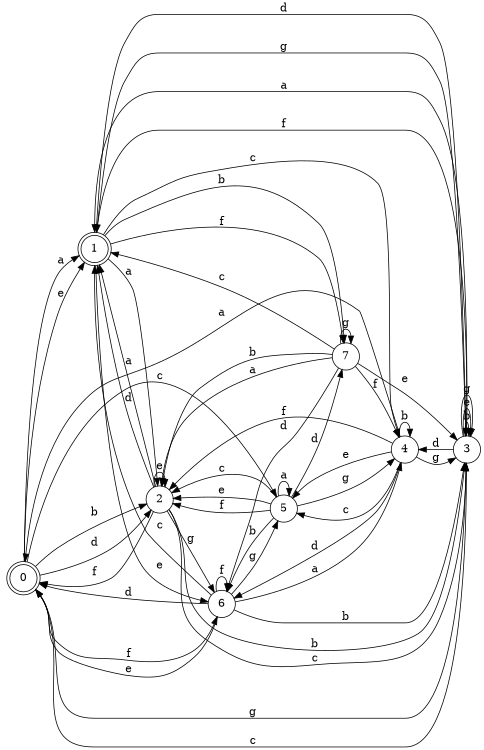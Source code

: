 digraph n7_2 {
__start0 [label="" shape="none"];

rankdir=LR;
size="8,5";

s0 [style="rounded,filled", color="black", fillcolor="white" shape="doublecircle", label="0"];
s1 [style="rounded,filled", color="black", fillcolor="white" shape="doublecircle", label="1"];
s2 [style="filled", color="black", fillcolor="white" shape="circle", label="2"];
s3 [style="filled", color="black", fillcolor="white" shape="circle", label="3"];
s4 [style="filled", color="black", fillcolor="white" shape="circle", label="4"];
s5 [style="filled", color="black", fillcolor="white" shape="circle", label="5"];
s6 [style="filled", color="black", fillcolor="white" shape="circle", label="6"];
s7 [style="filled", color="black", fillcolor="white" shape="circle", label="7"];
s0 -> s1 [label="a"];
s0 -> s2 [label="b"];
s0 -> s5 [label="c"];
s0 -> s2 [label="d"];
s0 -> s1 [label="e"];
s0 -> s6 [label="f"];
s0 -> s3 [label="g"];
s1 -> s2 [label="a"];
s1 -> s7 [label="b"];
s1 -> s4 [label="c"];
s1 -> s3 [label="d"];
s1 -> s6 [label="e"];
s1 -> s7 [label="f"];
s1 -> s3 [label="g"];
s2 -> s1 [label="a"];
s2 -> s3 [label="b"];
s2 -> s3 [label="c"];
s2 -> s1 [label="d"];
s2 -> s2 [label="e"];
s2 -> s0 [label="f"];
s2 -> s6 [label="g"];
s3 -> s1 [label="a"];
s3 -> s3 [label="b"];
s3 -> s0 [label="c"];
s3 -> s4 [label="d"];
s3 -> s3 [label="e"];
s3 -> s1 [label="f"];
s3 -> s3 [label="g"];
s4 -> s0 [label="a"];
s4 -> s4 [label="b"];
s4 -> s5 [label="c"];
s4 -> s6 [label="d"];
s4 -> s5 [label="e"];
s4 -> s2 [label="f"];
s4 -> s3 [label="g"];
s5 -> s5 [label="a"];
s5 -> s6 [label="b"];
s5 -> s2 [label="c"];
s5 -> s7 [label="d"];
s5 -> s2 [label="e"];
s5 -> s2 [label="f"];
s5 -> s4 [label="g"];
s6 -> s4 [label="a"];
s6 -> s3 [label="b"];
s6 -> s1 [label="c"];
s6 -> s0 [label="d"];
s6 -> s0 [label="e"];
s6 -> s6 [label="f"];
s6 -> s5 [label="g"];
s7 -> s2 [label="a"];
s7 -> s2 [label="b"];
s7 -> s1 [label="c"];
s7 -> s6 [label="d"];
s7 -> s3 [label="e"];
s7 -> s4 [label="f"];
s7 -> s7 [label="g"];

}